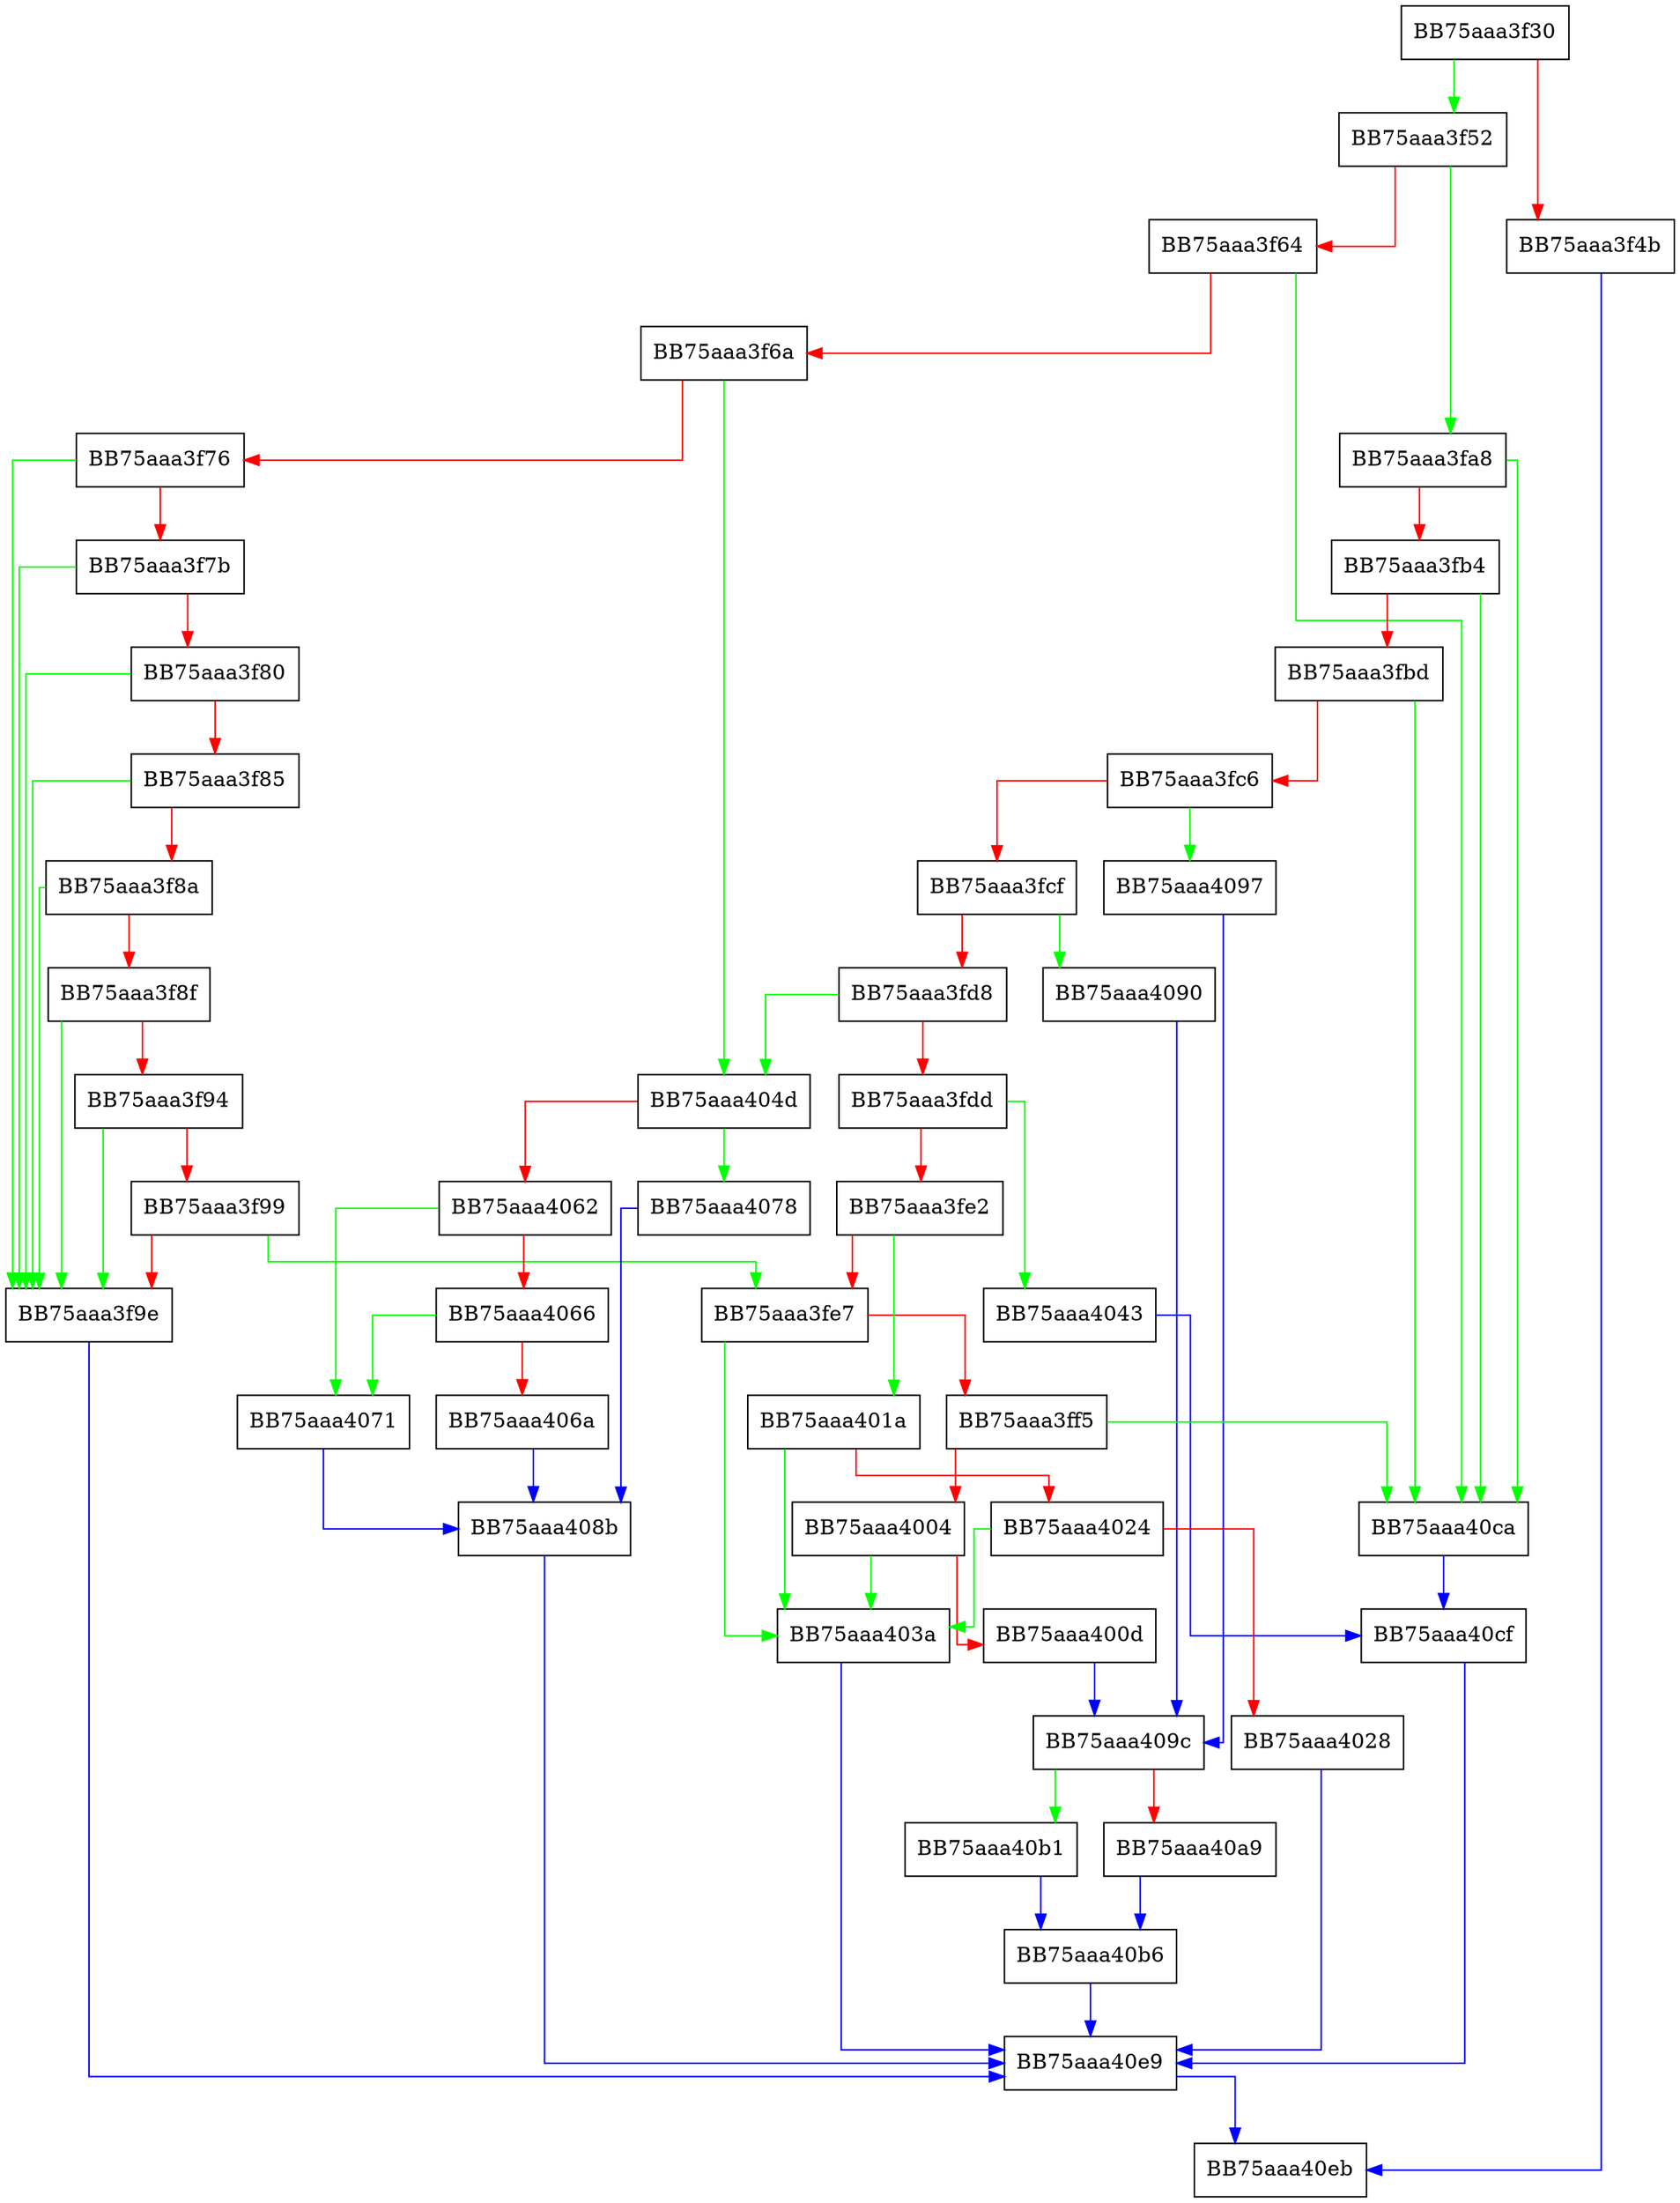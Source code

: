 digraph get_jmp_info {
  node [shape="box"];
  graph [splines=ortho];
  BB75aaa3f30 -> BB75aaa3f52 [color="green"];
  BB75aaa3f30 -> BB75aaa3f4b [color="red"];
  BB75aaa3f4b -> BB75aaa40eb [color="blue"];
  BB75aaa3f52 -> BB75aaa3fa8 [color="green"];
  BB75aaa3f52 -> BB75aaa3f64 [color="red"];
  BB75aaa3f64 -> BB75aaa40ca [color="green"];
  BB75aaa3f64 -> BB75aaa3f6a [color="red"];
  BB75aaa3f6a -> BB75aaa404d [color="green"];
  BB75aaa3f6a -> BB75aaa3f76 [color="red"];
  BB75aaa3f76 -> BB75aaa3f9e [color="green"];
  BB75aaa3f76 -> BB75aaa3f7b [color="red"];
  BB75aaa3f7b -> BB75aaa3f9e [color="green"];
  BB75aaa3f7b -> BB75aaa3f80 [color="red"];
  BB75aaa3f80 -> BB75aaa3f9e [color="green"];
  BB75aaa3f80 -> BB75aaa3f85 [color="red"];
  BB75aaa3f85 -> BB75aaa3f9e [color="green"];
  BB75aaa3f85 -> BB75aaa3f8a [color="red"];
  BB75aaa3f8a -> BB75aaa3f9e [color="green"];
  BB75aaa3f8a -> BB75aaa3f8f [color="red"];
  BB75aaa3f8f -> BB75aaa3f9e [color="green"];
  BB75aaa3f8f -> BB75aaa3f94 [color="red"];
  BB75aaa3f94 -> BB75aaa3f9e [color="green"];
  BB75aaa3f94 -> BB75aaa3f99 [color="red"];
  BB75aaa3f99 -> BB75aaa3fe7 [color="green"];
  BB75aaa3f99 -> BB75aaa3f9e [color="red"];
  BB75aaa3f9e -> BB75aaa40e9 [color="blue"];
  BB75aaa3fa8 -> BB75aaa40ca [color="green"];
  BB75aaa3fa8 -> BB75aaa3fb4 [color="red"];
  BB75aaa3fb4 -> BB75aaa40ca [color="green"];
  BB75aaa3fb4 -> BB75aaa3fbd [color="red"];
  BB75aaa3fbd -> BB75aaa40ca [color="green"];
  BB75aaa3fbd -> BB75aaa3fc6 [color="red"];
  BB75aaa3fc6 -> BB75aaa4097 [color="green"];
  BB75aaa3fc6 -> BB75aaa3fcf [color="red"];
  BB75aaa3fcf -> BB75aaa4090 [color="green"];
  BB75aaa3fcf -> BB75aaa3fd8 [color="red"];
  BB75aaa3fd8 -> BB75aaa404d [color="green"];
  BB75aaa3fd8 -> BB75aaa3fdd [color="red"];
  BB75aaa3fdd -> BB75aaa4043 [color="green"];
  BB75aaa3fdd -> BB75aaa3fe2 [color="red"];
  BB75aaa3fe2 -> BB75aaa401a [color="green"];
  BB75aaa3fe2 -> BB75aaa3fe7 [color="red"];
  BB75aaa3fe7 -> BB75aaa403a [color="green"];
  BB75aaa3fe7 -> BB75aaa3ff5 [color="red"];
  BB75aaa3ff5 -> BB75aaa40ca [color="green"];
  BB75aaa3ff5 -> BB75aaa4004 [color="red"];
  BB75aaa4004 -> BB75aaa403a [color="green"];
  BB75aaa4004 -> BB75aaa400d [color="red"];
  BB75aaa400d -> BB75aaa409c [color="blue"];
  BB75aaa401a -> BB75aaa403a [color="green"];
  BB75aaa401a -> BB75aaa4024 [color="red"];
  BB75aaa4024 -> BB75aaa403a [color="green"];
  BB75aaa4024 -> BB75aaa4028 [color="red"];
  BB75aaa4028 -> BB75aaa40e9 [color="blue"];
  BB75aaa403a -> BB75aaa40e9 [color="blue"];
  BB75aaa4043 -> BB75aaa40cf [color="blue"];
  BB75aaa404d -> BB75aaa4078 [color="green"];
  BB75aaa404d -> BB75aaa4062 [color="red"];
  BB75aaa4062 -> BB75aaa4071 [color="green"];
  BB75aaa4062 -> BB75aaa4066 [color="red"];
  BB75aaa4066 -> BB75aaa4071 [color="green"];
  BB75aaa4066 -> BB75aaa406a [color="red"];
  BB75aaa406a -> BB75aaa408b [color="blue"];
  BB75aaa4071 -> BB75aaa408b [color="blue"];
  BB75aaa4078 -> BB75aaa408b [color="blue"];
  BB75aaa408b -> BB75aaa40e9 [color="blue"];
  BB75aaa4090 -> BB75aaa409c [color="blue"];
  BB75aaa4097 -> BB75aaa409c [color="blue"];
  BB75aaa409c -> BB75aaa40b1 [color="green"];
  BB75aaa409c -> BB75aaa40a9 [color="red"];
  BB75aaa40a9 -> BB75aaa40b6 [color="blue"];
  BB75aaa40b1 -> BB75aaa40b6 [color="blue"];
  BB75aaa40b6 -> BB75aaa40e9 [color="blue"];
  BB75aaa40ca -> BB75aaa40cf [color="blue"];
  BB75aaa40cf -> BB75aaa40e9 [color="blue"];
  BB75aaa40e9 -> BB75aaa40eb [color="blue"];
}